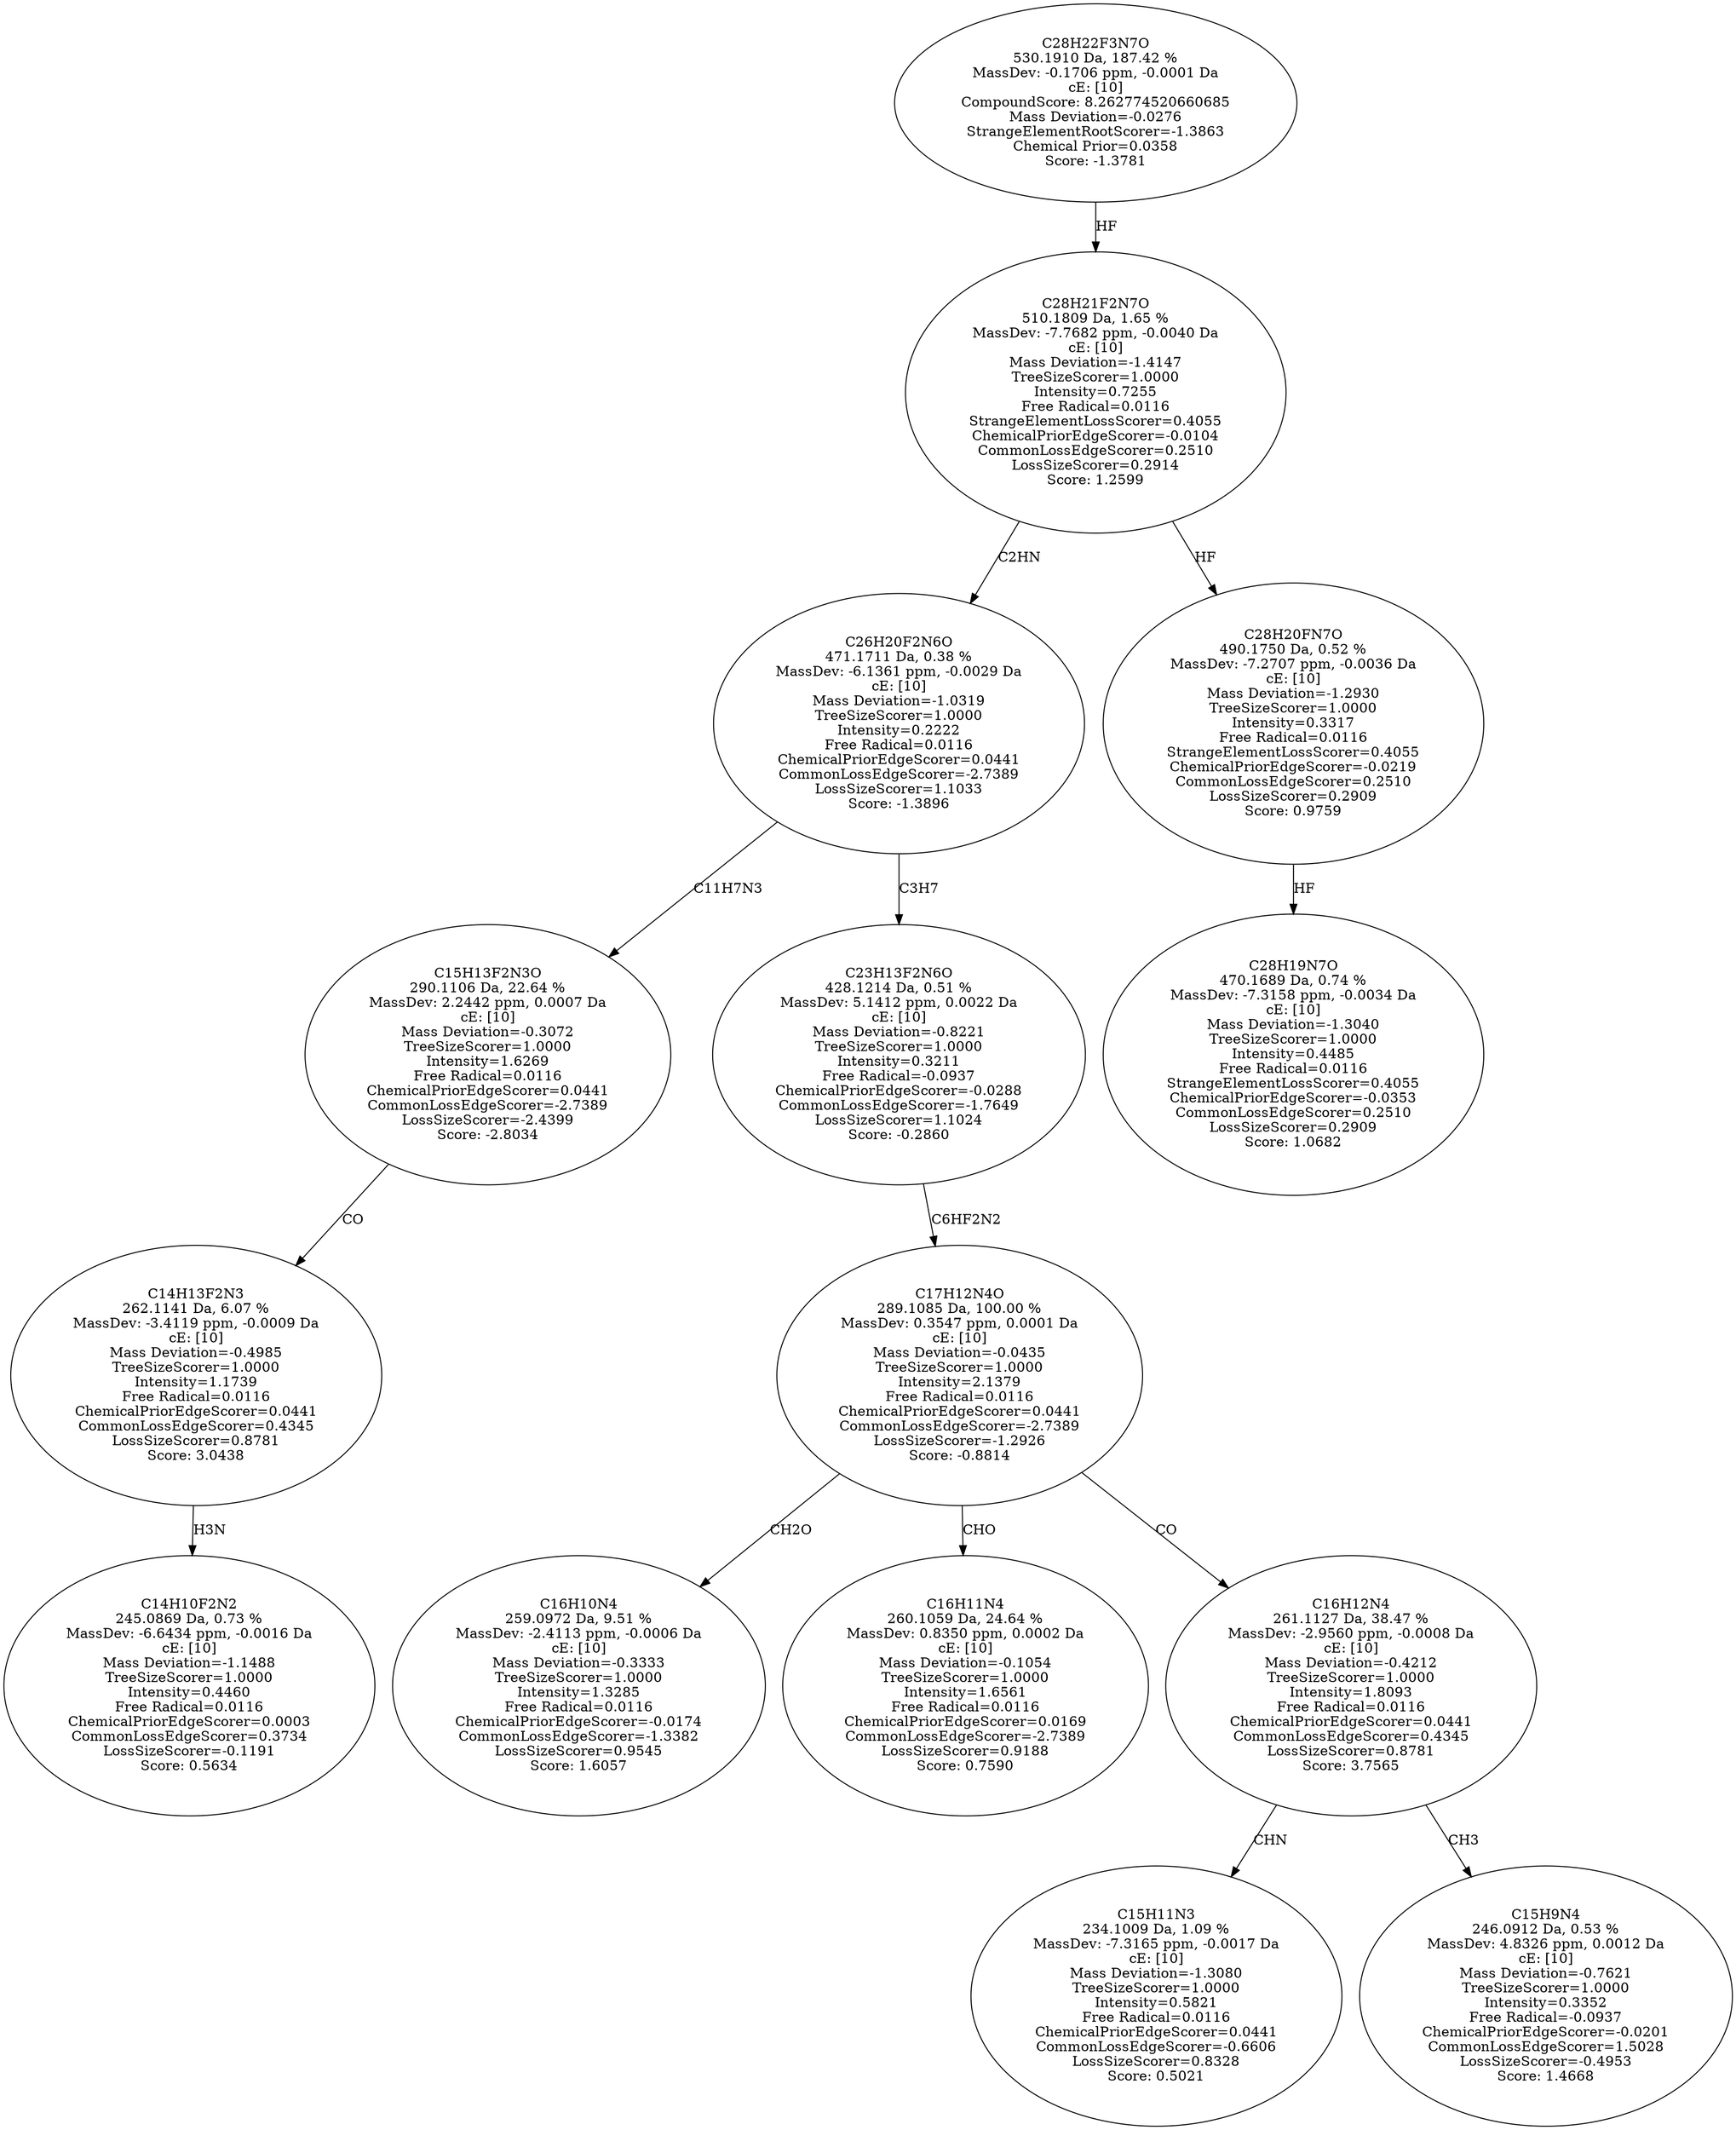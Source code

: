 strict digraph {
v1 [label="C14H10F2N2\n245.0869 Da, 0.73 %\nMassDev: -6.6434 ppm, -0.0016 Da\ncE: [10]\nMass Deviation=-1.1488\nTreeSizeScorer=1.0000\nIntensity=0.4460\nFree Radical=0.0116\nChemicalPriorEdgeScorer=0.0003\nCommonLossEdgeScorer=0.3734\nLossSizeScorer=-0.1191\nScore: 0.5634"];
v2 [label="C14H13F2N3\n262.1141 Da, 6.07 %\nMassDev: -3.4119 ppm, -0.0009 Da\ncE: [10]\nMass Deviation=-0.4985\nTreeSizeScorer=1.0000\nIntensity=1.1739\nFree Radical=0.0116\nChemicalPriorEdgeScorer=0.0441\nCommonLossEdgeScorer=0.4345\nLossSizeScorer=0.8781\nScore: 3.0438"];
v3 [label="C15H13F2N3O\n290.1106 Da, 22.64 %\nMassDev: 2.2442 ppm, 0.0007 Da\ncE: [10]\nMass Deviation=-0.3072\nTreeSizeScorer=1.0000\nIntensity=1.6269\nFree Radical=0.0116\nChemicalPriorEdgeScorer=0.0441\nCommonLossEdgeScorer=-2.7389\nLossSizeScorer=-2.4399\nScore: -2.8034"];
v4 [label="C16H10N4\n259.0972 Da, 9.51 %\nMassDev: -2.4113 ppm, -0.0006 Da\ncE: [10]\nMass Deviation=-0.3333\nTreeSizeScorer=1.0000\nIntensity=1.3285\nFree Radical=0.0116\nChemicalPriorEdgeScorer=-0.0174\nCommonLossEdgeScorer=-1.3382\nLossSizeScorer=0.9545\nScore: 1.6057"];
v5 [label="C16H11N4\n260.1059 Da, 24.64 %\nMassDev: 0.8350 ppm, 0.0002 Da\ncE: [10]\nMass Deviation=-0.1054\nTreeSizeScorer=1.0000\nIntensity=1.6561\nFree Radical=0.0116\nChemicalPriorEdgeScorer=0.0169\nCommonLossEdgeScorer=-2.7389\nLossSizeScorer=0.9188\nScore: 0.7590"];
v6 [label="C15H11N3\n234.1009 Da, 1.09 %\nMassDev: -7.3165 ppm, -0.0017 Da\ncE: [10]\nMass Deviation=-1.3080\nTreeSizeScorer=1.0000\nIntensity=0.5821\nFree Radical=0.0116\nChemicalPriorEdgeScorer=0.0441\nCommonLossEdgeScorer=-0.6606\nLossSizeScorer=0.8328\nScore: 0.5021"];
v7 [label="C15H9N4\n246.0912 Da, 0.53 %\nMassDev: 4.8326 ppm, 0.0012 Da\ncE: [10]\nMass Deviation=-0.7621\nTreeSizeScorer=1.0000\nIntensity=0.3352\nFree Radical=-0.0937\nChemicalPriorEdgeScorer=-0.0201\nCommonLossEdgeScorer=1.5028\nLossSizeScorer=-0.4953\nScore: 1.4668"];
v8 [label="C16H12N4\n261.1127 Da, 38.47 %\nMassDev: -2.9560 ppm, -0.0008 Da\ncE: [10]\nMass Deviation=-0.4212\nTreeSizeScorer=1.0000\nIntensity=1.8093\nFree Radical=0.0116\nChemicalPriorEdgeScorer=0.0441\nCommonLossEdgeScorer=0.4345\nLossSizeScorer=0.8781\nScore: 3.7565"];
v9 [label="C17H12N4O\n289.1085 Da, 100.00 %\nMassDev: 0.3547 ppm, 0.0001 Da\ncE: [10]\nMass Deviation=-0.0435\nTreeSizeScorer=1.0000\nIntensity=2.1379\nFree Radical=0.0116\nChemicalPriorEdgeScorer=0.0441\nCommonLossEdgeScorer=-2.7389\nLossSizeScorer=-1.2926\nScore: -0.8814"];
v10 [label="C23H13F2N6O\n428.1214 Da, 0.51 %\nMassDev: 5.1412 ppm, 0.0022 Da\ncE: [10]\nMass Deviation=-0.8221\nTreeSizeScorer=1.0000\nIntensity=0.3211\nFree Radical=-0.0937\nChemicalPriorEdgeScorer=-0.0288\nCommonLossEdgeScorer=-1.7649\nLossSizeScorer=1.1024\nScore: -0.2860"];
v11 [label="C26H20F2N6O\n471.1711 Da, 0.38 %\nMassDev: -6.1361 ppm, -0.0029 Da\ncE: [10]\nMass Deviation=-1.0319\nTreeSizeScorer=1.0000\nIntensity=0.2222\nFree Radical=0.0116\nChemicalPriorEdgeScorer=0.0441\nCommonLossEdgeScorer=-2.7389\nLossSizeScorer=1.1033\nScore: -1.3896"];
v12 [label="C28H19N7O\n470.1689 Da, 0.74 %\nMassDev: -7.3158 ppm, -0.0034 Da\ncE: [10]\nMass Deviation=-1.3040\nTreeSizeScorer=1.0000\nIntensity=0.4485\nFree Radical=0.0116\nStrangeElementLossScorer=0.4055\nChemicalPriorEdgeScorer=-0.0353\nCommonLossEdgeScorer=0.2510\nLossSizeScorer=0.2909\nScore: 1.0682"];
v13 [label="C28H20FN7O\n490.1750 Da, 0.52 %\nMassDev: -7.2707 ppm, -0.0036 Da\ncE: [10]\nMass Deviation=-1.2930\nTreeSizeScorer=1.0000\nIntensity=0.3317\nFree Radical=0.0116\nStrangeElementLossScorer=0.4055\nChemicalPriorEdgeScorer=-0.0219\nCommonLossEdgeScorer=0.2510\nLossSizeScorer=0.2909\nScore: 0.9759"];
v14 [label="C28H21F2N7O\n510.1809 Da, 1.65 %\nMassDev: -7.7682 ppm, -0.0040 Da\ncE: [10]\nMass Deviation=-1.4147\nTreeSizeScorer=1.0000\nIntensity=0.7255\nFree Radical=0.0116\nStrangeElementLossScorer=0.4055\nChemicalPriorEdgeScorer=-0.0104\nCommonLossEdgeScorer=0.2510\nLossSizeScorer=0.2914\nScore: 1.2599"];
v15 [label="C28H22F3N7O\n530.1910 Da, 187.42 %\nMassDev: -0.1706 ppm, -0.0001 Da\ncE: [10]\nCompoundScore: 8.262774520660685\nMass Deviation=-0.0276\nStrangeElementRootScorer=-1.3863\nChemical Prior=0.0358\nScore: -1.3781"];
v2 -> v1 [label="H3N"];
v3 -> v2 [label="CO"];
v11 -> v3 [label="C11H7N3"];
v9 -> v4 [label="CH2O"];
v9 -> v5 [label="CHO"];
v8 -> v6 [label="CHN"];
v8 -> v7 [label="CH3"];
v9 -> v8 [label="CO"];
v10 -> v9 [label="C6HF2N2"];
v11 -> v10 [label="C3H7"];
v14 -> v11 [label="C2HN"];
v13 -> v12 [label="HF"];
v14 -> v13 [label="HF"];
v15 -> v14 [label="HF"];
}